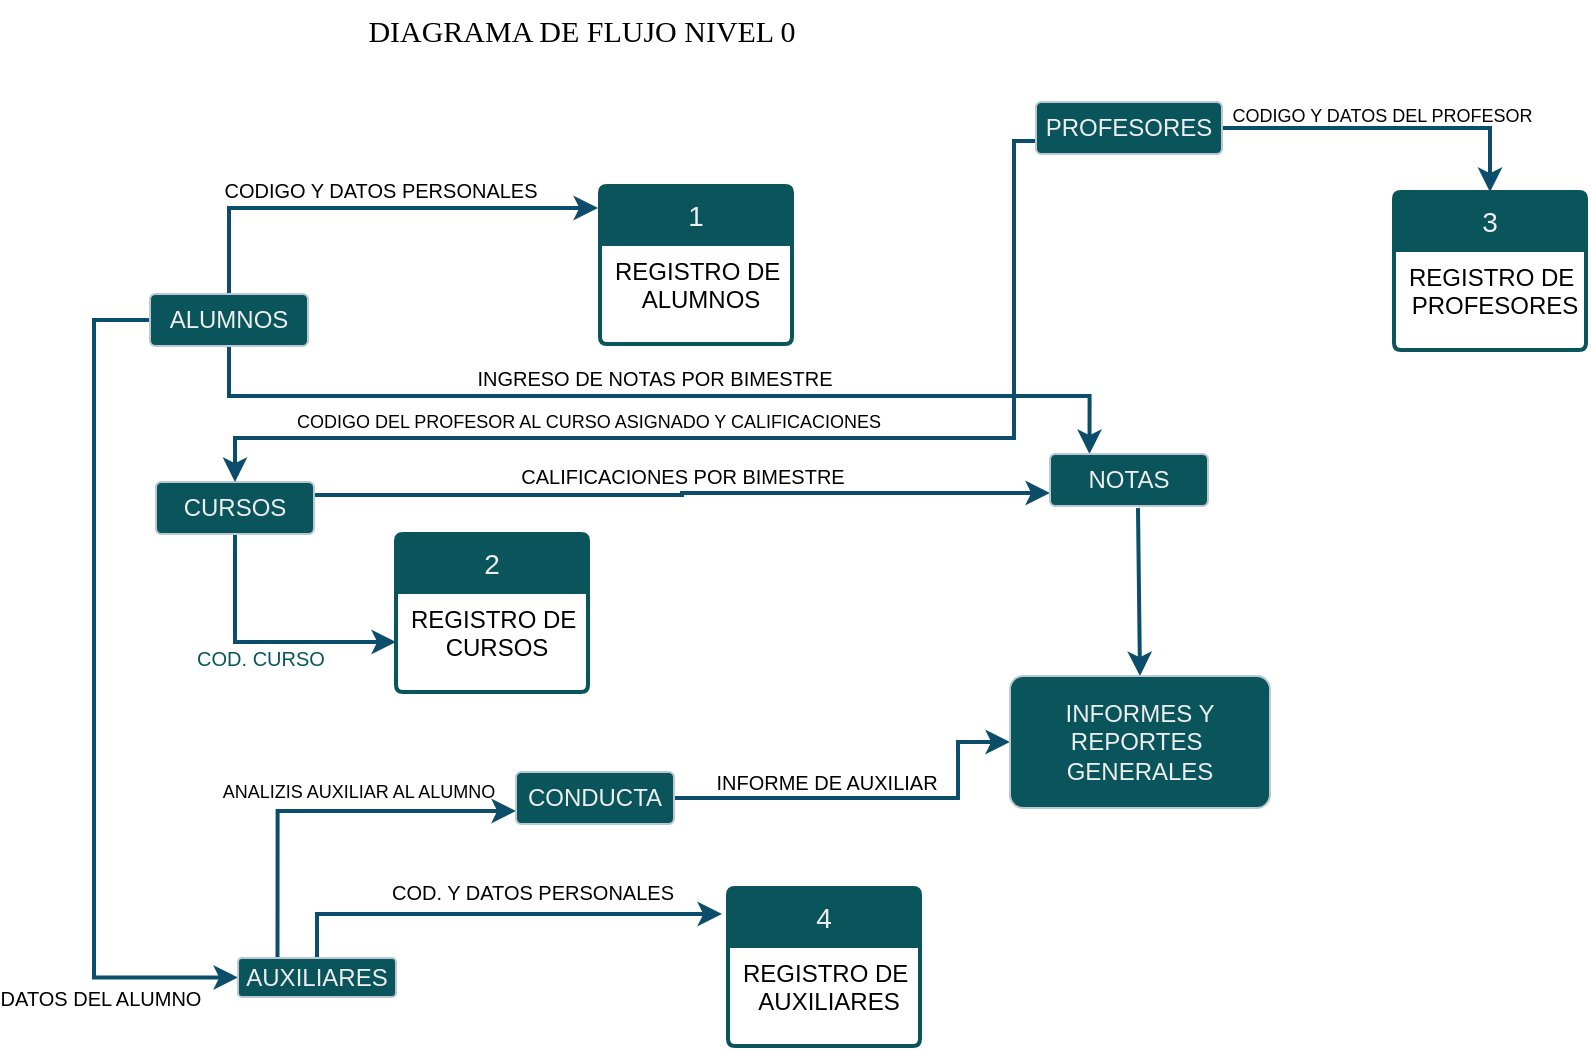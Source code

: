 <mxfile version="21.3.8" type="github">
  <diagram name="Página-1" id="LZZzEUV7Q3Km-jbjK1N6">
    <mxGraphModel dx="1435" dy="522" grid="0" gridSize="10" guides="1" tooltips="1" connect="1" arrows="1" fold="1" page="0" pageScale="1" pageWidth="827" pageHeight="1169" background="#ffffff" math="0" shadow="0">
      <root>
        <mxCell id="0" />
        <mxCell id="1" parent="0" />
        <mxCell id="_FzN4R4lWvngTLNtZDa--1" value="1" style="swimlane;childLayout=stackLayout;horizontal=1;startSize=29;horizontalStack=0;rounded=1;fontSize=14;fontStyle=0;strokeWidth=2;resizeParent=0;resizeLast=1;shadow=0;dashed=0;align=center;arcSize=4;whiteSpace=wrap;html=1;labelBackgroundColor=none;fillColor=#09555B;strokeColor=#09555B;fontColor=#EEEEEE;" parent="1" vertex="1">
          <mxGeometry x="183" y="117" width="96" height="79" as="geometry" />
        </mxCell>
        <mxCell id="_FzN4R4lWvngTLNtZDa--2" value="&lt;font color=&quot;#000000&quot;&gt;REGISTRO DE&amp;nbsp;&lt;br&gt;ALUMNOS&lt;/font&gt;" style="align=center;strokeColor=none;fillColor=none;spacingLeft=4;fontSize=12;verticalAlign=top;resizable=0;rotatable=0;part=1;html=1;labelBackgroundColor=none;fontColor=#EEEEEE;" parent="_FzN4R4lWvngTLNtZDa--1" vertex="1">
          <mxGeometry y="29" width="96" height="50" as="geometry" />
        </mxCell>
        <mxCell id="_FzN4R4lWvngTLNtZDa--4" value="&lt;font style=&quot;font-size: 10px;&quot;&gt;CODIGO Y DATOS PERSONALES&lt;/font&gt;" style="edgeStyle=orthogonalEdgeStyle;rounded=0;orthogonalLoop=1;jettySize=auto;html=1;exitX=0.5;exitY=0;exitDx=0;exitDy=0;entryX=-0.01;entryY=0.139;entryDx=0;entryDy=0;entryPerimeter=0;labelBackgroundColor=none;strokeColor=#0B4D6A;fontColor=#000000;strokeWidth=2;" parent="1" source="_FzN4R4lWvngTLNtZDa--3" target="_FzN4R4lWvngTLNtZDa--1" edge="1">
          <mxGeometry x="0.041" y="9" relative="1" as="geometry">
            <mxPoint as="offset" />
          </mxGeometry>
        </mxCell>
        <mxCell id="_FzN4R4lWvngTLNtZDa--21" value="&lt;font style=&quot;font-size: 10px;&quot;&gt;INGRESO DE NOTAS POR BIMESTRE&lt;/font&gt;" style="edgeStyle=orthogonalEdgeStyle;rounded=0;orthogonalLoop=1;jettySize=auto;html=1;exitX=0.5;exitY=1;exitDx=0;exitDy=0;entryX=0.25;entryY=0;entryDx=0;entryDy=0;labelBackgroundColor=none;strokeColor=#0B4D6A;fontColor=#000000;strokeWidth=2;" parent="1" source="_FzN4R4lWvngTLNtZDa--3" target="_FzN4R4lWvngTLNtZDa--10" edge="1">
          <mxGeometry x="-0.019" y="9" relative="1" as="geometry">
            <Array as="points">
              <mxPoint x="-2" y="222" />
              <mxPoint x="428" y="222" />
            </Array>
            <mxPoint as="offset" />
          </mxGeometry>
        </mxCell>
        <mxCell id="_FzN4R4lWvngTLNtZDa--27" value="&lt;font style=&quot;font-size: 10px;&quot;&gt;DATOS DEL ALUMNO&lt;/font&gt;" style="edgeStyle=orthogonalEdgeStyle;rounded=0;orthogonalLoop=1;jettySize=auto;html=1;exitX=0;exitY=0.5;exitDx=0;exitDy=0;entryX=0;entryY=0.5;entryDx=0;entryDy=0;labelBackgroundColor=none;strokeColor=#0B4D6A;fontColor=#000000;strokeWidth=2;" parent="1" source="_FzN4R4lWvngTLNtZDa--3" target="_FzN4R4lWvngTLNtZDa--8" edge="1">
          <mxGeometry x="0.678" y="-10" relative="1" as="geometry">
            <Array as="points">
              <mxPoint x="-70" y="184" />
              <mxPoint x="-70" y="513" />
            </Array>
            <mxPoint as="offset" />
          </mxGeometry>
        </mxCell>
        <mxCell id="_FzN4R4lWvngTLNtZDa--3" value="ALUMNOS" style="rounded=1;arcSize=10;whiteSpace=wrap;html=1;align=center;labelBackgroundColor=none;fillColor=#09555B;strokeColor=#BAC8D3;fontColor=#EEEEEE;" parent="1" vertex="1">
          <mxGeometry x="-42" y="171" width="79" height="26" as="geometry" />
        </mxCell>
        <mxCell id="_FzN4R4lWvngTLNtZDa--22" value="&lt;font style=&quot;font-size: 10px;&quot;&gt;COD. CURSO&lt;/font&gt;" style="edgeStyle=orthogonalEdgeStyle;rounded=0;orthogonalLoop=1;jettySize=auto;html=1;exitX=0.5;exitY=1;exitDx=0;exitDy=0;entryX=0;entryY=0.5;entryDx=0;entryDy=0;labelBackgroundColor=none;strokeColor=#0B4D6A;fontColor=#09555B;strokeWidth=2;" parent="1" source="_FzN4R4lWvngTLNtZDa--7" target="_FzN4R4lWvngTLNtZDa--14" edge="1">
          <mxGeometry x="-0.011" y="-8" relative="1" as="geometry">
            <mxPoint as="offset" />
          </mxGeometry>
        </mxCell>
        <mxCell id="_FzN4R4lWvngTLNtZDa--30" value="&lt;font style=&quot;font-size: 10px;&quot;&gt;CALIFICACIONES POR BIMESTRE&lt;br&gt;&lt;/font&gt;" style="edgeStyle=orthogonalEdgeStyle;rounded=0;orthogonalLoop=1;jettySize=auto;html=1;exitX=1;exitY=0.25;exitDx=0;exitDy=0;entryX=0;entryY=0.75;entryDx=0;entryDy=0;labelBackgroundColor=none;strokeColor=#0B4D6A;fontColor=#000000;strokeWidth=2;" parent="1" source="_FzN4R4lWvngTLNtZDa--7" target="_FzN4R4lWvngTLNtZDa--10" edge="1">
          <mxGeometry x="0.003" y="9" relative="1" as="geometry">
            <mxPoint as="offset" />
          </mxGeometry>
        </mxCell>
        <mxCell id="_FzN4R4lWvngTLNtZDa--7" value="CURSOS" style="rounded=1;arcSize=10;whiteSpace=wrap;html=1;align=center;labelBackgroundColor=none;fillColor=#09555B;strokeColor=#BAC8D3;fontColor=#EEEEEE;" parent="1" vertex="1">
          <mxGeometry x="-39" y="265" width="79" height="26" as="geometry" />
        </mxCell>
        <mxCell id="_FzN4R4lWvngTLNtZDa--25" value="&lt;font style=&quot;font-size: 10px;&quot;&gt;COD. Y DATOS PERSONALES&lt;/font&gt;" style="edgeStyle=orthogonalEdgeStyle;rounded=0;orthogonalLoop=1;jettySize=auto;html=1;exitX=0.5;exitY=0;exitDx=0;exitDy=0;entryX=-0.031;entryY=0.165;entryDx=0;entryDy=0;entryPerimeter=0;labelBackgroundColor=none;strokeColor=#0B4D6A;fontColor=#000000;strokeWidth=2;" parent="1" source="_FzN4R4lWvngTLNtZDa--8" target="_FzN4R4lWvngTLNtZDa--15" edge="1">
          <mxGeometry x="0.154" y="11" relative="1" as="geometry">
            <mxPoint as="offset" />
          </mxGeometry>
        </mxCell>
        <mxCell id="_FzN4R4lWvngTLNtZDa--28" value="&lt;font style=&quot;font-size: 9px;&quot;&gt;ANALIZIS AUXILIAR AL ALUMNO&lt;/font&gt;" style="edgeStyle=orthogonalEdgeStyle;rounded=0;orthogonalLoop=1;jettySize=auto;html=1;exitX=0.25;exitY=0;exitDx=0;exitDy=0;entryX=0;entryY=0.75;entryDx=0;entryDy=0;labelBackgroundColor=none;strokeColor=#0B4D6A;fontColor=#000000;strokeWidth=2;" parent="1" source="_FzN4R4lWvngTLNtZDa--8" target="_FzN4R4lWvngTLNtZDa--9" edge="1">
          <mxGeometry x="0.18" y="12" relative="1" as="geometry">
            <mxPoint y="1" as="offset" />
          </mxGeometry>
        </mxCell>
        <mxCell id="_FzN4R4lWvngTLNtZDa--8" value="AUXILIARES" style="rounded=1;arcSize=10;whiteSpace=wrap;html=1;align=center;labelBackgroundColor=none;fillColor=#09555B;strokeColor=#BAC8D3;fontColor=#EEEEEE;" parent="1" vertex="1">
          <mxGeometry x="2" y="503" width="79" height="19.5" as="geometry" />
        </mxCell>
        <mxCell id="_FzN4R4lWvngTLNtZDa--29" value="&lt;font style=&quot;font-size: 10px;&quot;&gt;INFORME DE AUXILIAR&lt;/font&gt;" style="edgeStyle=orthogonalEdgeStyle;rounded=0;orthogonalLoop=1;jettySize=auto;html=1;exitX=1;exitY=0.5;exitDx=0;exitDy=0;entryX=0;entryY=0.5;entryDx=0;entryDy=0;labelBackgroundColor=none;strokeColor=#0B4D6A;fontColor=#000000;strokeWidth=2;" parent="1" source="_FzN4R4lWvngTLNtZDa--9" target="_FzN4R4lWvngTLNtZDa--11" edge="1">
          <mxGeometry x="-0.232" y="8" relative="1" as="geometry">
            <Array as="points">
              <mxPoint x="362" y="423" />
              <mxPoint x="362" y="395" />
            </Array>
            <mxPoint as="offset" />
          </mxGeometry>
        </mxCell>
        <mxCell id="_FzN4R4lWvngTLNtZDa--9" value="CONDUCTA" style="rounded=1;arcSize=10;whiteSpace=wrap;html=1;align=center;labelBackgroundColor=none;fillColor=#09555B;strokeColor=#BAC8D3;fontColor=#EEEEEE;" parent="1" vertex="1">
          <mxGeometry x="141" y="410" width="79" height="26" as="geometry" />
        </mxCell>
        <mxCell id="_FzN4R4lWvngTLNtZDa--26" style="edgeStyle=orthogonalEdgeStyle;rounded=0;orthogonalLoop=1;jettySize=auto;html=1;entryX=0.5;entryY=0;entryDx=0;entryDy=0;labelBackgroundColor=none;strokeColor=#0B4D6A;fontColor=default;strokeWidth=2;" parent="1" target="_FzN4R4lWvngTLNtZDa--11" edge="1">
          <mxGeometry relative="1" as="geometry">
            <mxPoint x="452" y="278" as="sourcePoint" />
          </mxGeometry>
        </mxCell>
        <mxCell id="_FzN4R4lWvngTLNtZDa--10" value="NOTAS" style="rounded=1;arcSize=10;whiteSpace=wrap;html=1;align=center;labelBackgroundColor=none;fillColor=#09555B;strokeColor=#BAC8D3;fontColor=#EEEEEE;" parent="1" vertex="1">
          <mxGeometry x="408" y="251" width="79" height="26" as="geometry" />
        </mxCell>
        <mxCell id="_FzN4R4lWvngTLNtZDa--11" value="INFORMES Y REPORTES&amp;nbsp;&lt;br&gt;GENERALES" style="rounded=1;arcSize=10;whiteSpace=wrap;html=1;align=center;labelBackgroundColor=none;fillColor=#09555B;strokeColor=#BAC8D3;fontColor=#EEEEEE;" parent="1" vertex="1">
          <mxGeometry x="388" y="362" width="130" height="66" as="geometry" />
        </mxCell>
        <mxCell id="_FzN4R4lWvngTLNtZDa--19" value="&lt;font style=&quot;font-size: 9px;&quot;&gt;CODIGO Y DATOS DEL PROFESOR&amp;nbsp;&lt;/font&gt;" style="edgeStyle=orthogonalEdgeStyle;rounded=0;orthogonalLoop=1;jettySize=auto;html=1;exitX=1;exitY=0.5;exitDx=0;exitDy=0;entryX=0.5;entryY=0;entryDx=0;entryDy=0;labelBackgroundColor=none;strokeColor=#0B4D6A;fontColor=#000000;strokeWidth=2;" parent="1" source="_FzN4R4lWvngTLNtZDa--12" target="_FzN4R4lWvngTLNtZDa--17" edge="1">
          <mxGeometry x="-0.024" y="7" relative="1" as="geometry">
            <mxPoint as="offset" />
          </mxGeometry>
        </mxCell>
        <mxCell id="_FzN4R4lWvngTLNtZDa--31" value="&lt;font style=&quot;font-size: 9px;&quot;&gt;CODIGO DEL PROFESOR AL CURSO ASIGNADO Y CALIFICACIONES&lt;/font&gt;" style="edgeStyle=orthogonalEdgeStyle;rounded=0;orthogonalLoop=1;jettySize=auto;html=1;exitX=0;exitY=0.75;exitDx=0;exitDy=0;entryX=0.5;entryY=0;entryDx=0;entryDy=0;labelBackgroundColor=none;strokeColor=#0B4D6A;fontColor=#000000;strokeWidth=2;" parent="1" source="_FzN4R4lWvngTLNtZDa--12" target="_FzN4R4lWvngTLNtZDa--7" edge="1">
          <mxGeometry x="0.305" y="-9" relative="1" as="geometry">
            <Array as="points">
              <mxPoint x="390" y="95" />
              <mxPoint x="390" y="243" />
              <mxPoint x="1" y="243" />
            </Array>
            <mxPoint as="offset" />
          </mxGeometry>
        </mxCell>
        <mxCell id="_FzN4R4lWvngTLNtZDa--12" value="PROFESORES" style="rounded=1;arcSize=10;whiteSpace=wrap;html=1;align=center;labelBackgroundColor=none;fillColor=#09555B;strokeColor=#BAC8D3;fontColor=#EEEEEE;" parent="1" vertex="1">
          <mxGeometry x="401" y="75" width="93" height="26" as="geometry" />
        </mxCell>
        <mxCell id="_FzN4R4lWvngTLNtZDa--13" value="2" style="swimlane;childLayout=stackLayout;horizontal=1;startSize=29;horizontalStack=0;rounded=1;fontSize=14;fontStyle=0;strokeWidth=2;resizeParent=0;resizeLast=1;shadow=0;dashed=0;align=center;arcSize=4;whiteSpace=wrap;html=1;labelBackgroundColor=none;fillColor=#09555B;strokeColor=#09555B;fontColor=#EEEEEE;" parent="1" vertex="1">
          <mxGeometry x="81" y="291" width="96" height="79" as="geometry" />
        </mxCell>
        <mxCell id="_FzN4R4lWvngTLNtZDa--14" value="&lt;font color=&quot;#000000&quot;&gt;REGISTRO DE&amp;nbsp;&lt;br&gt;CURSOS&lt;/font&gt;" style="align=center;strokeColor=none;fillColor=none;spacingLeft=4;fontSize=12;verticalAlign=top;resizable=0;rotatable=0;part=1;html=1;labelBackgroundColor=none;fontColor=#EEEEEE;" parent="_FzN4R4lWvngTLNtZDa--13" vertex="1">
          <mxGeometry y="29" width="96" height="50" as="geometry" />
        </mxCell>
        <mxCell id="_FzN4R4lWvngTLNtZDa--15" value="4" style="swimlane;childLayout=stackLayout;horizontal=1;startSize=29;horizontalStack=0;rounded=1;fontSize=14;fontStyle=0;strokeWidth=2;resizeParent=0;resizeLast=1;shadow=0;dashed=0;align=center;arcSize=4;whiteSpace=wrap;html=1;labelBackgroundColor=none;fillColor=#09555B;strokeColor=#09555B;fontColor=#EEEEEE;" parent="1" vertex="1">
          <mxGeometry x="247" y="468" width="96" height="79" as="geometry" />
        </mxCell>
        <mxCell id="_FzN4R4lWvngTLNtZDa--16" value="&lt;font color=&quot;#000000&quot;&gt;REGISTRO DE&amp;nbsp;&lt;br&gt;AUXILIARES&lt;/font&gt;" style="align=center;strokeColor=none;fillColor=none;spacingLeft=4;fontSize=12;verticalAlign=top;resizable=0;rotatable=0;part=1;html=1;labelBackgroundColor=none;fontColor=#EEEEEE;" parent="_FzN4R4lWvngTLNtZDa--15" vertex="1">
          <mxGeometry y="29" width="96" height="50" as="geometry" />
        </mxCell>
        <mxCell id="_FzN4R4lWvngTLNtZDa--17" value="3" style="swimlane;childLayout=stackLayout;horizontal=1;startSize=29;horizontalStack=0;rounded=1;fontSize=14;fontStyle=0;strokeWidth=2;resizeParent=0;resizeLast=1;shadow=0;dashed=0;align=center;arcSize=4;whiteSpace=wrap;html=1;labelBackgroundColor=none;fillColor=#09555B;strokeColor=#09555B;fontColor=#EEEEEE;" parent="1" vertex="1">
          <mxGeometry x="580" y="120" width="96" height="79" as="geometry" />
        </mxCell>
        <mxCell id="_FzN4R4lWvngTLNtZDa--18" value="&lt;font color=&quot;#000000&quot;&gt;REGISTRO DE&amp;nbsp;&lt;br&gt;PROFESORES&lt;/font&gt;" style="align=center;strokeColor=none;fillColor=none;spacingLeft=4;fontSize=12;verticalAlign=top;resizable=0;rotatable=0;part=1;html=1;labelBackgroundColor=none;fontColor=#EEEEEE;" parent="_FzN4R4lWvngTLNtZDa--17" vertex="1">
          <mxGeometry y="29" width="96" height="50" as="geometry" />
        </mxCell>
        <mxCell id="_FzN4R4lWvngTLNtZDa--37" value="&lt;font color=&quot;#000000&quot; face=&quot;Lucida Console&quot; style=&quot;font-size: 15px;&quot;&gt;DIAGRAMA DE FLUJO NIVEL 0&lt;/font&gt;" style="text;html=1;strokeColor=none;fillColor=none;align=center;verticalAlign=middle;whiteSpace=wrap;rounded=0;fontColor=#EEEEEE;" parent="1" vertex="1">
          <mxGeometry x="-29" y="24" width="406" height="30" as="geometry" />
        </mxCell>
      </root>
    </mxGraphModel>
  </diagram>
</mxfile>
